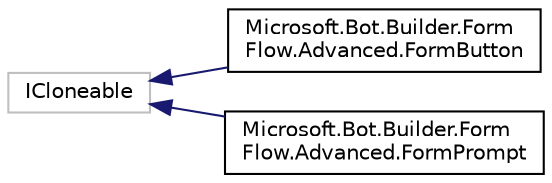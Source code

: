 digraph "Graphical Class Hierarchy"
{
  edge [fontname="Helvetica",fontsize="10",labelfontname="Helvetica",labelfontsize="10"];
  node [fontname="Helvetica",fontsize="10",shape=record];
  rankdir="LR";
  Node1 [label="ICloneable",height=0.2,width=0.4,color="grey75", fillcolor="white", style="filled"];
  Node1 -> Node2 [dir="back",color="midnightblue",fontsize="10",style="solid",fontname="Helvetica"];
  Node2 [label="Microsoft.Bot.Builder.Form\lFlow.Advanced.FormButton",height=0.2,width=0.4,color="black", fillcolor="white", style="filled",URL="$d3/dde/class_microsoft_1_1_bot_1_1_builder_1_1_form_flow_1_1_advanced_1_1_form_button.html",tooltip="A Form button that will be mapped to Connector.Action. "];
  Node1 -> Node3 [dir="back",color="midnightblue",fontsize="10",style="solid",fontname="Helvetica"];
  Node3 [label="Microsoft.Bot.Builder.Form\lFlow.Advanced.FormPrompt",height=0.2,width=0.4,color="black", fillcolor="white", style="filled",URL="$d6/df8/class_microsoft_1_1_bot_1_1_builder_1_1_form_flow_1_1_advanced_1_1_form_prompt.html",tooltip="The prompt that is returned by form prompter. "];
}
